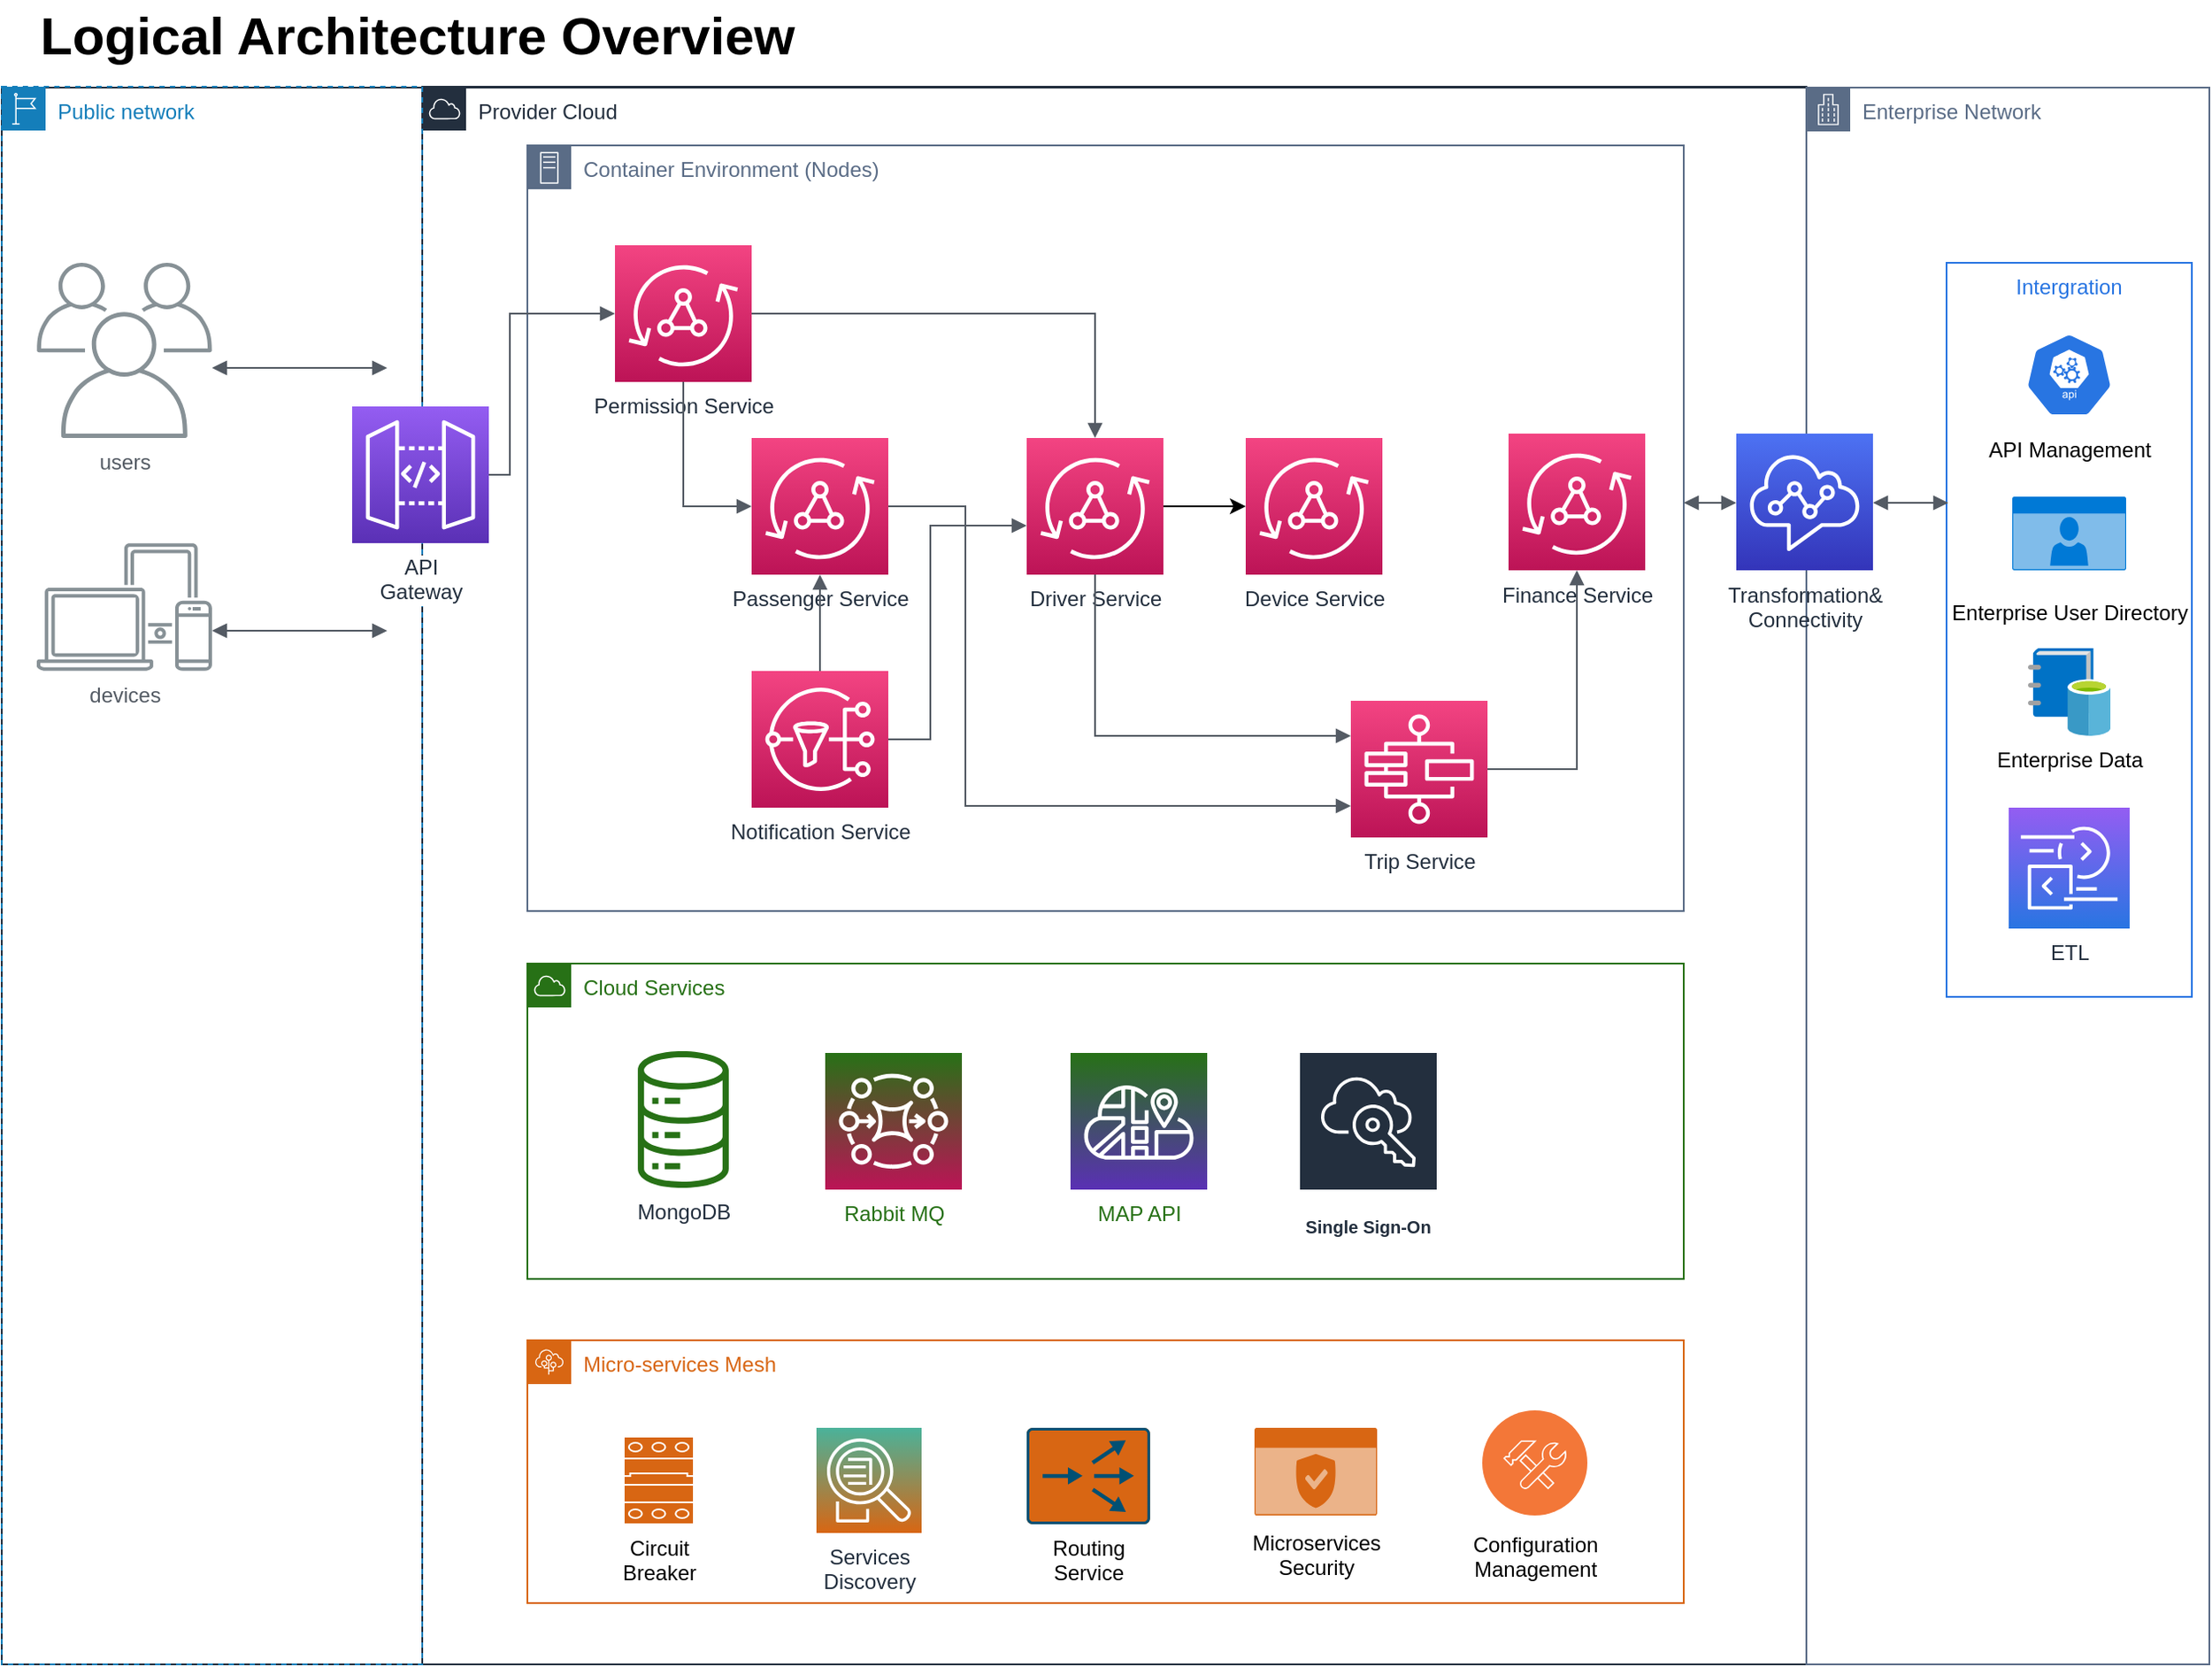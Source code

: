 <mxfile version="13.11.0" type="github">
  <diagram id="Ht1M8jgEwFfnCIfOTk4-" name="Page-1">
    <mxGraphModel dx="1184" dy="542" grid="1" gridSize="10" guides="1" tooltips="1" connect="1" arrows="1" fold="1" page="1" pageScale="1" pageWidth="827" pageHeight="1169" math="0" shadow="0">
      <root>
        <mxCell id="0" />
        <mxCell id="1" parent="0" />
        <mxCell id="9XKgcxNSNh-xXVd38YoH-12" value="" style="points=[[0,0],[0.25,0],[0.5,0],[0.75,0],[1,0],[1,0.25],[1,0.5],[1,0.75],[1,1],[0.75,1],[0.5,1],[0.25,1],[0,1],[0,0.75],[0,0.5],[0,0.25]];outlineConnect=0;gradientColor=none;html=1;whiteSpace=wrap;fontSize=12;fontStyle=0;shape=mxgraph.aws4.group;strokeColor=#232F3E;fillColor=none;verticalAlign=top;align=left;spacingLeft=30;fontColor=#232F3E;dashed=0;" parent="1" vertex="1">
          <mxGeometry y="60" width="1260" height="900" as="geometry" />
        </mxCell>
        <mxCell id="9XKgcxNSNh-xXVd38YoH-19" value="Provider Cloud" style="points=[[0,0],[0.25,0],[0.5,0],[0.75,0],[1,0],[1,0.25],[1,0.5],[1,0.75],[1,1],[0.75,1],[0.5,1],[0.25,1],[0,1],[0,0.75],[0,0.5],[0,0.25]];outlineConnect=0;gradientColor=none;html=1;whiteSpace=wrap;fontSize=12;fontStyle=0;shape=mxgraph.aws4.group;grIcon=mxgraph.aws4.group_aws_cloud;strokeColor=#232F3E;fillColor=none;verticalAlign=top;align=left;spacingLeft=30;fontColor=#232F3E;dashed=0;" parent="1" vertex="1">
          <mxGeometry x="240" y="59.5" width="790" height="900.5" as="geometry" />
        </mxCell>
        <mxCell id="eBqXmmrQ4SiyawXsPfZD-17" value="Enterprise Network" style="points=[[0,0],[0.25,0],[0.5,0],[0.75,0],[1,0],[1,0.25],[1,0.5],[1,0.75],[1,1],[0.75,1],[0.5,1],[0.25,1],[0,1],[0,0.75],[0,0.5],[0,0.25]];outlineConnect=0;gradientColor=none;html=1;whiteSpace=wrap;fontSize=12;fontStyle=0;shape=mxgraph.aws4.group;grIcon=mxgraph.aws4.group_corporate_data_center;strokeColor=#5A6C86;fillColor=none;verticalAlign=top;align=left;spacingLeft=30;fontColor=#5A6C86;dashed=0;" vertex="1" parent="1">
          <mxGeometry x="1030" y="60" width="230" height="900" as="geometry" />
        </mxCell>
        <mxCell id="9XKgcxNSNh-xXVd38YoH-22" value="Container Environment (Nodes) " style="points=[[0,0],[0.25,0],[0.5,0],[0.75,0],[1,0],[1,0.25],[1,0.5],[1,0.75],[1,1],[0.75,1],[0.5,1],[0.25,1],[0,1],[0,0.75],[0,0.5],[0,0.25]];outlineConnect=0;gradientColor=none;html=1;whiteSpace=wrap;fontSize=12;fontStyle=0;shape=mxgraph.aws4.group;grIcon=mxgraph.aws4.group_on_premise;strokeColor=#5A6C86;fillColor=none;verticalAlign=top;align=left;spacingLeft=30;fontColor=#5A6C86;dashed=0;" parent="1" vertex="1">
          <mxGeometry x="300" y="93" width="660" height="437" as="geometry" />
        </mxCell>
        <mxCell id="9XKgcxNSNh-xXVd38YoH-5" value="Public network" style="points=[[0,0],[0.25,0],[0.5,0],[0.75,0],[1,0],[1,0.25],[1,0.5],[1,0.75],[1,1],[0.75,1],[0.5,1],[0.25,1],[0,1],[0,0.75],[0,0.5],[0,0.25]];outlineConnect=0;gradientColor=none;html=1;whiteSpace=wrap;fontSize=12;fontStyle=0;shape=mxgraph.aws4.group;grIcon=mxgraph.aws4.group_region;strokeColor=#147EBA;fillColor=none;verticalAlign=top;align=left;spacingLeft=30;fontColor=#147EBA;dashed=1;" parent="1" vertex="1">
          <mxGeometry y="59.5" width="240" height="900.5" as="geometry" />
        </mxCell>
        <mxCell id="9XKgcxNSNh-xXVd38YoH-2" value="users" style="outlineConnect=0;gradientColor=none;fontColor=#545B64;strokeColor=none;fillColor=#879196;dashed=0;verticalLabelPosition=bottom;verticalAlign=top;align=center;html=1;fontSize=12;fontStyle=0;aspect=fixed;shape=mxgraph.aws4.illustration_users;pointerEvents=1" parent="1" vertex="1">
          <mxGeometry x="20" y="160" width="100" height="100" as="geometry" />
        </mxCell>
        <mxCell id="9XKgcxNSNh-xXVd38YoH-3" value="devices" style="outlineConnect=0;gradientColor=none;fontColor=#545B64;strokeColor=none;fillColor=#879196;dashed=0;verticalLabelPosition=bottom;verticalAlign=top;align=center;html=1;fontSize=12;fontStyle=0;aspect=fixed;shape=mxgraph.aws4.illustration_devices;pointerEvents=1" parent="1" vertex="1">
          <mxGeometry x="20" y="320" width="100" height="73" as="geometry" />
        </mxCell>
        <mxCell id="9XKgcxNSNh-xXVd38YoH-14" value="" style="edgeStyle=orthogonalEdgeStyle;html=1;endArrow=block;elbow=vertical;startArrow=block;startFill=1;endFill=1;strokeColor=#545B64;rounded=0;" parent="1" edge="1">
          <mxGeometry width="100" relative="1" as="geometry">
            <mxPoint x="120" y="220" as="sourcePoint" />
            <mxPoint x="220" y="220" as="targetPoint" />
          </mxGeometry>
        </mxCell>
        <mxCell id="9XKgcxNSNh-xXVd38YoH-16" value="" style="edgeStyle=orthogonalEdgeStyle;html=1;endArrow=block;elbow=vertical;startArrow=block;startFill=1;endFill=1;strokeColor=#545B64;rounded=0;" parent="1" edge="1">
          <mxGeometry width="100" relative="1" as="geometry">
            <mxPoint x="120" y="370" as="sourcePoint" />
            <mxPoint x="220" y="370" as="targetPoint" />
          </mxGeometry>
        </mxCell>
        <mxCell id="9XKgcxNSNh-xXVd38YoH-25" value="Permission Service" style="outlineConnect=0;fontColor=#232F3E;gradientColor=#F34482;gradientDirection=north;fillColor=#BC1356;strokeColor=#ffffff;dashed=0;verticalLabelPosition=bottom;verticalAlign=top;align=center;html=1;fontSize=12;fontStyle=0;aspect=fixed;shape=mxgraph.aws4.resourceIcon;resIcon=mxgraph.aws4.appsync;" parent="1" vertex="1">
          <mxGeometry x="350" y="150" width="78" height="78" as="geometry" />
        </mxCell>
        <mxCell id="9XKgcxNSNh-xXVd38YoH-26" value="Passenger Service" style="outlineConnect=0;fontColor=#232F3E;gradientColor=#F34482;gradientDirection=north;fillColor=#BC1356;strokeColor=#ffffff;dashed=0;verticalLabelPosition=bottom;verticalAlign=top;align=center;html=1;fontSize=12;fontStyle=0;aspect=fixed;shape=mxgraph.aws4.resourceIcon;resIcon=mxgraph.aws4.appsync;" parent="1" vertex="1">
          <mxGeometry x="428" y="260" width="78" height="78" as="geometry" />
        </mxCell>
        <mxCell id="9XKgcxNSNh-xXVd38YoH-32" style="edgeStyle=orthogonalEdgeStyle;rounded=0;orthogonalLoop=1;jettySize=auto;html=1;" parent="1" source="9XKgcxNSNh-xXVd38YoH-28" target="9XKgcxNSNh-xXVd38YoH-29" edge="1">
          <mxGeometry relative="1" as="geometry" />
        </mxCell>
        <mxCell id="9XKgcxNSNh-xXVd38YoH-28" value="Driver Service" style="outlineConnect=0;fontColor=#232F3E;gradientColor=#F34482;gradientDirection=north;fillColor=#BC1356;strokeColor=#ffffff;dashed=0;verticalLabelPosition=bottom;verticalAlign=top;align=center;html=1;fontSize=12;fontStyle=0;aspect=fixed;shape=mxgraph.aws4.resourceIcon;resIcon=mxgraph.aws4.appsync;" parent="1" vertex="1">
          <mxGeometry x="585" y="260" width="78" height="78" as="geometry" />
        </mxCell>
        <mxCell id="9XKgcxNSNh-xXVd38YoH-29" value="Device Service" style="outlineConnect=0;fontColor=#232F3E;gradientColor=#F34482;gradientDirection=north;fillColor=#BC1356;strokeColor=#ffffff;dashed=0;verticalLabelPosition=bottom;verticalAlign=top;align=center;html=1;fontSize=12;fontStyle=0;aspect=fixed;shape=mxgraph.aws4.resourceIcon;resIcon=mxgraph.aws4.appsync;" parent="1" vertex="1">
          <mxGeometry x="710" y="260" width="78" height="78" as="geometry" />
        </mxCell>
        <mxCell id="9XKgcxNSNh-xXVd38YoH-33" value="Finance Service" style="outlineConnect=0;fontColor=#232F3E;gradientColor=#F34482;gradientDirection=north;fillColor=#BC1356;strokeColor=#ffffff;dashed=0;verticalLabelPosition=bottom;verticalAlign=top;align=center;html=1;fontSize=12;fontStyle=0;aspect=fixed;shape=mxgraph.aws4.resourceIcon;resIcon=mxgraph.aws4.appsync;" parent="1" vertex="1">
          <mxGeometry x="860" y="257.5" width="78" height="78" as="geometry" />
        </mxCell>
        <mxCell id="-QjtrjUzRDEMRZ5MF8oH-47" value="Logical Architecture Overview" style="text;html=1;resizable=0;points=[];autosize=1;align=left;verticalAlign=top;spacingTop=-4;fontSize=30;fontStyle=1;labelBackgroundColor=none;" parent="1" vertex="1">
          <mxGeometry x="20" y="10" width="450" height="40" as="geometry" />
        </mxCell>
        <object label="API&lt;br&gt;Gateway" id="w8zy75_ecwpdjTFvmNjA-1">
          <mxCell style="outlineConnect=0;fontColor=#232F3E;gradientColor=#945DF2;gradientDirection=north;fillColor=#5A30B5;strokeColor=#ffffff;dashed=0;verticalLabelPosition=bottom;verticalAlign=top;align=center;html=1;fontSize=12;fontStyle=0;aspect=fixed;shape=mxgraph.aws4.resourceIcon;resIcon=mxgraph.aws4.api_gateway;labelBackgroundColor=#ffffff;" parent="1" vertex="1">
            <mxGeometry x="200" y="242" width="78" height="78" as="geometry" />
          </mxCell>
        </object>
        <mxCell id="eBqXmmrQ4SiyawXsPfZD-1" value="Notification Service" style="outlineConnect=0;fontColor=#232F3E;gradientColor=#F34482;gradientDirection=north;fillColor=#BC1356;strokeColor=#ffffff;dashed=0;verticalLabelPosition=bottom;verticalAlign=top;align=center;html=1;fontSize=12;fontStyle=0;aspect=fixed;shape=mxgraph.aws4.resourceIcon;resIcon=mxgraph.aws4.sns;" vertex="1" parent="1">
          <mxGeometry x="428" y="393" width="78" height="78" as="geometry" />
        </mxCell>
        <mxCell id="eBqXmmrQ4SiyawXsPfZD-2" value="Trip Service" style="outlineConnect=0;fontColor=#232F3E;gradientColor=#F34482;gradientDirection=north;fillColor=#BC1356;strokeColor=#ffffff;dashed=0;verticalLabelPosition=bottom;verticalAlign=top;align=center;html=1;fontSize=12;fontStyle=0;aspect=fixed;shape=mxgraph.aws4.resourceIcon;resIcon=mxgraph.aws4.step_functions;" vertex="1" parent="1">
          <mxGeometry x="770" y="410" width="78" height="78" as="geometry" />
        </mxCell>
        <mxCell id="eBqXmmrQ4SiyawXsPfZD-3" value="" style="edgeStyle=orthogonalEdgeStyle;html=1;endArrow=block;elbow=vertical;startArrow=none;endFill=1;strokeColor=#545B64;rounded=0;" edge="1" parent="1" source="9XKgcxNSNh-xXVd38YoH-25" target="9XKgcxNSNh-xXVd38YoH-26">
          <mxGeometry width="100" relative="1" as="geometry">
            <mxPoint x="550" y="390" as="sourcePoint" />
            <mxPoint x="650" y="390" as="targetPoint" />
            <Array as="points">
              <mxPoint x="389" y="299" />
            </Array>
          </mxGeometry>
        </mxCell>
        <mxCell id="eBqXmmrQ4SiyawXsPfZD-7" value="" style="edgeStyle=orthogonalEdgeStyle;html=1;endArrow=block;elbow=vertical;startArrow=none;endFill=1;strokeColor=#545B64;rounded=0;" edge="1" parent="1" source="9XKgcxNSNh-xXVd38YoH-25" target="9XKgcxNSNh-xXVd38YoH-28">
          <mxGeometry width="100" relative="1" as="geometry">
            <mxPoint x="550" y="390" as="sourcePoint" />
            <mxPoint x="650" y="390" as="targetPoint" />
          </mxGeometry>
        </mxCell>
        <mxCell id="eBqXmmrQ4SiyawXsPfZD-8" value="" style="edgeStyle=orthogonalEdgeStyle;html=1;endArrow=block;elbow=vertical;startArrow=none;endFill=1;strokeColor=#545B64;rounded=0;" edge="1" parent="1" source="w8zy75_ecwpdjTFvmNjA-1" target="9XKgcxNSNh-xXVd38YoH-25">
          <mxGeometry width="100" relative="1" as="geometry">
            <mxPoint x="550" y="390" as="sourcePoint" />
            <mxPoint x="320" y="281" as="targetPoint" />
            <Array as="points">
              <mxPoint x="290" y="281" />
              <mxPoint x="290" y="189" />
            </Array>
          </mxGeometry>
        </mxCell>
        <mxCell id="eBqXmmrQ4SiyawXsPfZD-9" value="" style="edgeStyle=orthogonalEdgeStyle;html=1;endArrow=block;elbow=vertical;startArrow=none;endFill=1;strokeColor=#545B64;rounded=0;" edge="1" parent="1" source="eBqXmmrQ4SiyawXsPfZD-1" target="9XKgcxNSNh-xXVd38YoH-26">
          <mxGeometry width="100" relative="1" as="geometry">
            <mxPoint x="550" y="390" as="sourcePoint" />
            <mxPoint x="650" y="390" as="targetPoint" />
          </mxGeometry>
        </mxCell>
        <mxCell id="eBqXmmrQ4SiyawXsPfZD-10" value="" style="edgeStyle=orthogonalEdgeStyle;html=1;endArrow=block;elbow=vertical;startArrow=none;endFill=1;strokeColor=#545B64;rounded=0;" edge="1" parent="1" source="eBqXmmrQ4SiyawXsPfZD-1" target="9XKgcxNSNh-xXVd38YoH-28">
          <mxGeometry width="100" relative="1" as="geometry">
            <mxPoint x="550" y="390" as="sourcePoint" />
            <mxPoint x="650" y="390" as="targetPoint" />
            <Array as="points">
              <mxPoint x="530" y="432" />
              <mxPoint x="530" y="310" />
            </Array>
          </mxGeometry>
        </mxCell>
        <mxCell id="eBqXmmrQ4SiyawXsPfZD-11" value="" style="edgeStyle=orthogonalEdgeStyle;html=1;endArrow=block;elbow=vertical;startArrow=none;endFill=1;strokeColor=#545B64;rounded=0;" edge="1" parent="1" source="9XKgcxNSNh-xXVd38YoH-26" target="eBqXmmrQ4SiyawXsPfZD-2">
          <mxGeometry width="100" relative="1" as="geometry">
            <mxPoint x="550" y="390" as="sourcePoint" />
            <mxPoint x="650" y="390" as="targetPoint" />
            <Array as="points">
              <mxPoint x="550" y="299" />
              <mxPoint x="550" y="470" />
            </Array>
          </mxGeometry>
        </mxCell>
        <mxCell id="eBqXmmrQ4SiyawXsPfZD-12" value="" style="edgeStyle=orthogonalEdgeStyle;html=1;endArrow=block;elbow=vertical;startArrow=none;endFill=1;strokeColor=#545B64;rounded=0;" edge="1" parent="1" source="9XKgcxNSNh-xXVd38YoH-28" target="eBqXmmrQ4SiyawXsPfZD-2">
          <mxGeometry width="100" relative="1" as="geometry">
            <mxPoint x="550" y="390" as="sourcePoint" />
            <mxPoint x="650" y="390" as="targetPoint" />
            <Array as="points">
              <mxPoint x="624" y="430" />
            </Array>
          </mxGeometry>
        </mxCell>
        <mxCell id="eBqXmmrQ4SiyawXsPfZD-13" value="" style="edgeStyle=orthogonalEdgeStyle;html=1;endArrow=block;elbow=vertical;startArrow=none;endFill=1;strokeColor=#545B64;rounded=0;" edge="1" parent="1" source="eBqXmmrQ4SiyawXsPfZD-2" target="9XKgcxNSNh-xXVd38YoH-33">
          <mxGeometry width="100" relative="1" as="geometry">
            <mxPoint x="550" y="390" as="sourcePoint" />
            <mxPoint x="650" y="390" as="targetPoint" />
          </mxGeometry>
        </mxCell>
        <mxCell id="eBqXmmrQ4SiyawXsPfZD-16" value="&lt;div&gt;Transformation&amp;amp; &lt;br&gt;&lt;/div&gt;&lt;div&gt;Connectivity&lt;br&gt;&lt;/div&gt;" style="outlineConnect=0;fontColor=#232F3E;gradientColor=#4D72F3;gradientDirection=north;fillColor=#3334B9;strokeColor=#ffffff;dashed=0;verticalLabelPosition=bottom;verticalAlign=top;align=center;html=1;fontSize=12;fontStyle=0;aspect=fixed;shape=mxgraph.aws4.resourceIcon;resIcon=mxgraph.aws4.connect;" vertex="1" parent="1">
          <mxGeometry x="990" y="257.5" width="78" height="78" as="geometry" />
        </mxCell>
        <mxCell id="eBqXmmrQ4SiyawXsPfZD-20" value="Intergration" style="fillColor=none;strokeColor=#2875E2;verticalAlign=top;fontStyle=0;fontColor=#2875E2;" vertex="1" parent="1">
          <mxGeometry x="1110" y="160" width="140" height="419" as="geometry" />
        </mxCell>
        <mxCell id="eBqXmmrQ4SiyawXsPfZD-21" value="&lt;div&gt;&lt;br&gt;&lt;/div&gt;&lt;div&gt;&lt;br&gt;&lt;/div&gt;&lt;div&gt;&lt;br&gt;&lt;/div&gt;&lt;div&gt;&lt;br&gt;&lt;/div&gt;&lt;div&gt;&lt;br&gt;&lt;/div&gt;&lt;div&gt;&lt;br&gt;&lt;/div&gt;&lt;div&gt;API Management&lt;br&gt;&lt;/div&gt;" style="html=1;dashed=0;whitespace=wrap;fillColor=#2875E2;strokeColor=#ffffff;points=[[0.005,0.63,0],[0.1,0.2,0],[0.9,0.2,0],[0.5,0,0],[0.995,0.63,0],[0.72,0.99,0],[0.5,1,0],[0.28,0.99,0]];shape=mxgraph.kubernetes.icon;prIcon=api" vertex="1" parent="1">
          <mxGeometry x="1155" y="200" width="50" height="48" as="geometry" />
        </mxCell>
        <mxCell id="eBqXmmrQ4SiyawXsPfZD-22" value="&lt;div&gt;&lt;br&gt;&lt;/div&gt;&lt;div&gt;&lt;br&gt;&lt;/div&gt;&lt;div&gt;&lt;br&gt;&lt;/div&gt;&lt;div&gt;&lt;br&gt;&lt;/div&gt;&lt;div&gt;Enterprise User Directory&lt;br&gt;&lt;/div&gt;" style="html=1;strokeColor=none;fillColor=#0079D6;labelPosition=center;verticalLabelPosition=middle;verticalAlign=top;align=center;fontSize=12;outlineConnect=0;spacingTop=-6;fontColor=#000000;shape=mxgraph.sitemap.user;" vertex="1" parent="1">
          <mxGeometry x="1147.5" y="293.5" width="65" height="42" as="geometry" />
        </mxCell>
        <mxCell id="eBqXmmrQ4SiyawXsPfZD-23" value="Enterprise Data" style="aspect=fixed;html=1;points=[];align=center;image;fontSize=12;image=img/lib/mscae/Data_Catalog.svg;" vertex="1" parent="1">
          <mxGeometry x="1156.5" y="380" width="47" height="50" as="geometry" />
        </mxCell>
        <mxCell id="eBqXmmrQ4SiyawXsPfZD-24" value="ETL" style="outlineConnect=0;fontColor=#232F3E;gradientColor=#945DF2;gradientDirection=north;fillColor=#2875E2;strokeColor=#ffffff;dashed=0;verticalLabelPosition=bottom;verticalAlign=top;align=center;html=1;fontSize=12;fontStyle=0;aspect=fixed;shape=mxgraph.aws4.resourceIcon;resIcon=mxgraph.aws4.data_exchange;" vertex="1" parent="1">
          <mxGeometry x="1145.5" y="471" width="69" height="69" as="geometry" />
        </mxCell>
        <mxCell id="eBqXmmrQ4SiyawXsPfZD-25" value="" style="edgeStyle=orthogonalEdgeStyle;html=1;endArrow=block;elbow=vertical;startArrow=block;startFill=1;endFill=1;strokeColor=#545B64;rounded=0;" edge="1" parent="1" target="eBqXmmrQ4SiyawXsPfZD-16">
          <mxGeometry width="100" relative="1" as="geometry">
            <mxPoint x="960" y="297" as="sourcePoint" />
            <mxPoint x="700" y="320" as="targetPoint" />
            <Array as="points">
              <mxPoint x="960" y="297" />
            </Array>
          </mxGeometry>
        </mxCell>
        <mxCell id="eBqXmmrQ4SiyawXsPfZD-26" value="" style="edgeStyle=orthogonalEdgeStyle;html=1;endArrow=block;elbow=vertical;startArrow=block;startFill=1;endFill=1;strokeColor=#545B64;rounded=0;" edge="1" parent="1" source="eBqXmmrQ4SiyawXsPfZD-16">
          <mxGeometry width="100" relative="1" as="geometry">
            <mxPoint x="970" y="307" as="sourcePoint" />
            <mxPoint x="1111" y="297" as="targetPoint" />
            <Array as="points">
              <mxPoint x="1111" y="297" />
            </Array>
          </mxGeometry>
        </mxCell>
        <mxCell id="eBqXmmrQ4SiyawXsPfZD-27" value="Micro-services Mesh" style="points=[[0,0],[0.25,0],[0.5,0],[0.75,0],[1,0],[1,0.25],[1,0.5],[1,0.75],[1,1],[0.75,1],[0.5,1],[0.25,1],[0,1],[0,0.75],[0,0.5],[0,0.25]];outlineConnect=0;gradientColor=none;html=1;whiteSpace=wrap;fontSize=12;fontStyle=0;shape=mxgraph.aws4.group;grIcon=mxgraph.aws4.group_elastic_beanstalk;strokeColor=#D86613;fillColor=none;verticalAlign=top;align=left;spacingLeft=30;fontColor=#D86613;dashed=0;" vertex="1" parent="1">
          <mxGeometry x="300" y="775" width="660" height="150" as="geometry" />
        </mxCell>
        <mxCell id="eBqXmmrQ4SiyawXsPfZD-28" value="&lt;div&gt;Circuit&lt;/div&gt;&lt;div&gt;Breaker&lt;/div&gt;" style="verticalLabelPosition=bottom;dashed=0;shadow=0;html=1;align=center;verticalAlign=top;shape=mxgraph.cabinets.cb_3p;fillColor=#D86613;strokeColor=#ffffff;" vertex="1" parent="1">
          <mxGeometry x="355" y="830" width="40" height="50" as="geometry" />
        </mxCell>
        <mxCell id="eBqXmmrQ4SiyawXsPfZD-30" value="&lt;div&gt;Services&lt;/div&gt;&lt;div&gt;Discovery&lt;/div&gt;" style="outlineConnect=0;fontColor=#232F3E;gradientColor=#4AB29A;gradientDirection=north;fillColor=#D86613;strokeColor=#ffffff;dashed=0;verticalLabelPosition=bottom;verticalAlign=top;align=center;html=1;fontSize=12;fontStyle=0;aspect=fixed;shape=mxgraph.aws4.resourceIcon;resIcon=mxgraph.aws4.application_discovery_service;" vertex="1" parent="1">
          <mxGeometry x="465" y="825" width="60" height="60" as="geometry" />
        </mxCell>
        <mxCell id="eBqXmmrQ4SiyawXsPfZD-32" value="&lt;div&gt;Routing&lt;/div&gt;&lt;div&gt;Service&lt;/div&gt;" style="points=[[0.015,0.015,0],[0.985,0.015,0],[0.985,0.985,0],[0.015,0.985,0],[0.25,0,0],[0.5,0,0],[0.75,0,0],[1,0.25,0],[1,0.5,0],[1,0.75,0],[0.75,1,0],[0.5,1,0],[0.25,1,0],[0,0.75,0],[0,0.5,0],[0,0.25,0]];verticalLabelPosition=bottom;html=1;verticalAlign=top;aspect=fixed;align=center;pointerEvents=1;shape=mxgraph.cisco19.rect;prIcon=content_router;fillColor=#D86613;strokeColor=#005073;" vertex="1" parent="1">
          <mxGeometry x="585" y="825" width="70.39" height="55" as="geometry" />
        </mxCell>
        <mxCell id="eBqXmmrQ4SiyawXsPfZD-34" value="&lt;br&gt;&lt;div&gt;&lt;br&gt;&lt;/div&gt;&lt;div&gt;&lt;br&gt;&lt;/div&gt;&lt;div&gt;&lt;br&gt;&lt;/div&gt;&lt;div&gt;Microservices &lt;br&gt;&lt;/div&gt;&lt;div&gt;Security&lt;/div&gt;" style="html=1;strokeColor=none;fillColor=#D86613;labelPosition=center;verticalLabelPosition=middle;verticalAlign=top;align=center;fontSize=12;outlineConnect=0;spacingTop=-6;fontColor=#000000;shape=mxgraph.sitemap.security;" vertex="1" parent="1">
          <mxGeometry x="715" y="825" width="70" height="50" as="geometry" />
        </mxCell>
        <mxCell id="eBqXmmrQ4SiyawXsPfZD-35" value="&lt;div&gt;Configuration &lt;br&gt;&lt;/div&gt;&lt;div&gt;Management&lt;/div&gt;" style="aspect=fixed;perimeter=ellipsePerimeter;html=1;align=center;shadow=0;dashed=0;fontColor=#000000;labelBackgroundColor=#ffffff;fontSize=12;spacingTop=3;image;image=img/lib/ibm/devops/configuration_management.svg;" vertex="1" parent="1">
          <mxGeometry x="845" y="815" width="60" height="60" as="geometry" />
        </mxCell>
        <mxCell id="eBqXmmrQ4SiyawXsPfZD-40" value="Cloud Services" style="points=[[0,0],[0.25,0],[0.5,0],[0.75,0],[1,0],[1,0.25],[1,0.5],[1,0.75],[1,1],[0.75,1],[0.5,1],[0.25,1],[0,1],[0,0.75],[0,0.5],[0,0.25]];outlineConnect=0;gradientColor=none;html=1;whiteSpace=wrap;fontSize=12;fontStyle=0;shape=mxgraph.aws4.group;grIcon=mxgraph.aws4.group_aws_cloud;strokeColor=#277116;fillColor=none;verticalAlign=top;align=left;spacingLeft=30;fontColor=#277116;dashed=0;" vertex="1" parent="1">
          <mxGeometry x="300" y="560" width="660" height="180" as="geometry" />
        </mxCell>
        <mxCell id="eBqXmmrQ4SiyawXsPfZD-42" value="MongoDB" style="outlineConnect=0;fontColor=#232F3E;gradientColor=none;fillColor=#277116;strokeColor=none;dashed=0;verticalLabelPosition=bottom;verticalAlign=top;align=center;html=1;fontSize=12;fontStyle=0;aspect=fixed;pointerEvents=1;shape=mxgraph.aws4.iot_analytics_data_store;" vertex="1" parent="1">
          <mxGeometry x="362" y="610" width="54" height="78" as="geometry" />
        </mxCell>
        <mxCell id="eBqXmmrQ4SiyawXsPfZD-43" value="Rabbit MQ" style="outlineConnect=0;fontColor=#277116;gradientColor=#277116;gradientDirection=north;fillColor=#BC1356;strokeColor=#ffffff;dashed=0;verticalLabelPosition=bottom;verticalAlign=top;align=center;html=1;fontSize=12;fontStyle=0;aspect=fixed;shape=mxgraph.aws4.resourceIcon;resIcon=mxgraph.aws4.mq;" vertex="1" parent="1">
          <mxGeometry x="470" y="611" width="78" height="78" as="geometry" />
        </mxCell>
        <mxCell id="eBqXmmrQ4SiyawXsPfZD-44" value="MAP API" style="outlineConnect=0;fontColor=#277116;gradientColor=#277116;gradientDirection=north;fillColor=#5A30B5;strokeColor=#ffffff;dashed=0;verticalLabelPosition=bottom;verticalAlign=top;align=center;html=1;fontSize=12;fontStyle=0;aspect=fixed;shape=mxgraph.aws4.resourceIcon;resIcon=mxgraph.aws4.cloud_map;" vertex="1" parent="1">
          <mxGeometry x="610" y="611" width="78" height="78" as="geometry" />
        </mxCell>
        <mxCell id="eBqXmmrQ4SiyawXsPfZD-45" value="Single Sign-On" style="outlineConnect=0;fontColor=#232F3E;gradientColor=none;strokeColor=#ffffff;fillColor=#232F3E;dashed=0;verticalLabelPosition=middle;verticalAlign=bottom;align=center;html=1;whiteSpace=wrap;fontSize=10;fontStyle=1;spacing=3;shape=mxgraph.aws4.productIcon;prIcon=mxgraph.aws4.single_sign_on;" vertex="1" parent="1">
          <mxGeometry x="740" y="610" width="80" height="110" as="geometry" />
        </mxCell>
      </root>
    </mxGraphModel>
  </diagram>
</mxfile>
